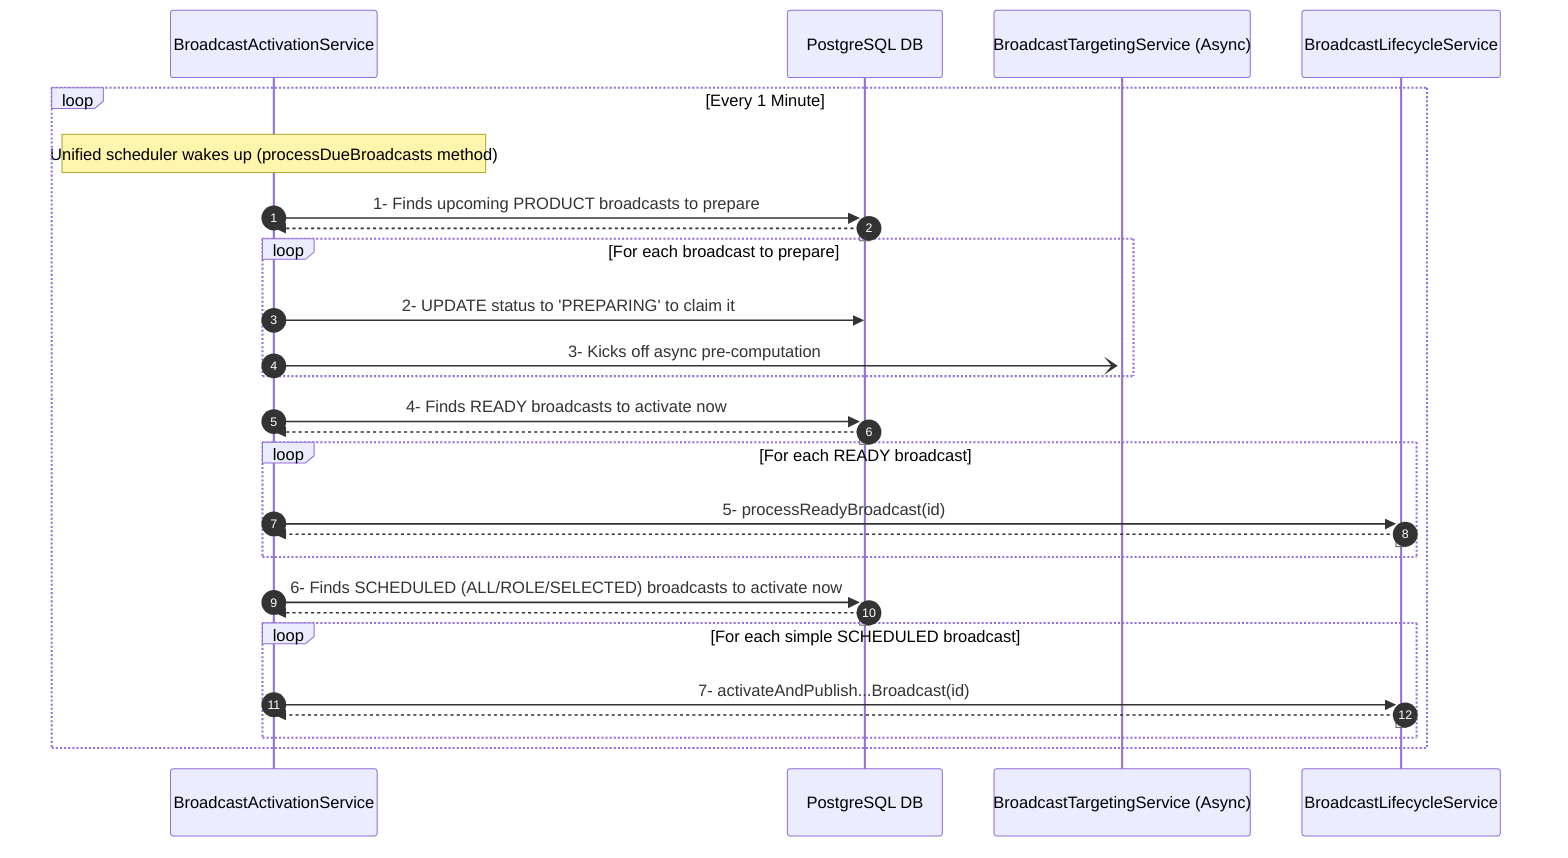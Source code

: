 sequenceDiagram
    autonumber

    participant Scheduler as BroadcastActivationService
    participant DB as PostgreSQL DB
    participant TargetingSvc as BroadcastTargetingService (Async)
    participant LifecycleSvc as BroadcastLifecycleService

    loop Every 1 Minute
        note over Scheduler: Unified scheduler wakes up (processDueBroadcasts method)

        %% Phase 1: Find and start pre-computation for complex broadcasts
        Scheduler->>+DB: 1- Finds upcoming PRODUCT broadcasts to prepare
        DB-->>-Scheduler: 
        
        loop For each broadcast to prepare
            Scheduler->>DB: 2- UPDATE status to 'PREPARING' to claim it
            Scheduler-)+TargetingSvc: 3- Kicks off async pre-computation
        end

        %% Phase 2: Activate broadcasts that are already prepared and ready
        Scheduler->>+DB: 4- Finds READY broadcasts to activate now
        DB-->>-Scheduler: 
        
        loop For each READY broadcast
            Scheduler->>+LifecycleSvc: 5- processReadyBroadcast(id)
            LifecycleSvc-->>-Scheduler: 
        end

        %% Phase 3: Activate simple scheduled broadcasts that don't need pre-computation
        Scheduler->>+DB: 6- Finds SCHEDULED (ALL/ROLE/SELECTED) broadcasts to activate now
        DB-->>-Scheduler: 
        
        loop For each simple SCHEDULED broadcast
            Scheduler->>+LifecycleSvc: 7- activateAndPublish...Broadcast(id)
            LifecycleSvc-->>-Scheduler: 
        end
    end